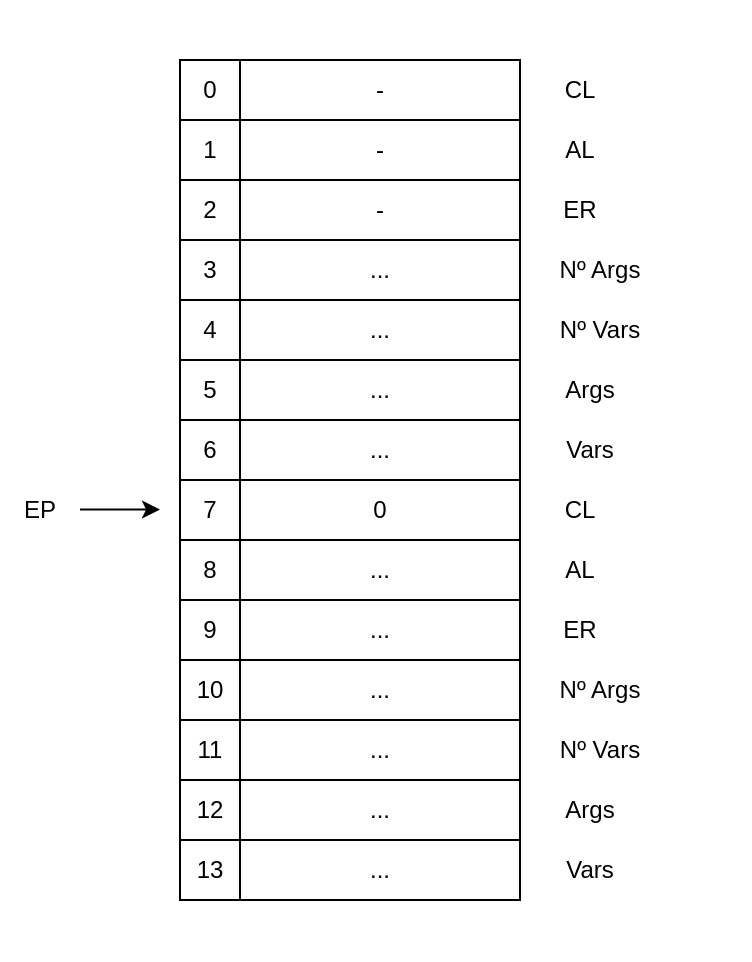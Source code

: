 <mxfile version="13.0.3" type="device" pages="3"><diagram id="bWIbmQKmutYjY63p2TUT" name="Page-1"><mxGraphModel dx="1296" dy="976" grid="1" gridSize="10" guides="1" tooltips="1" connect="1" arrows="1" fold="1" page="1" pageScale="1" pageWidth="850" pageHeight="1100" math="0" shadow="0"><root><mxCell id="0"/><mxCell id="1" parent="0"/><mxCell id="c0j4TuyeCclxcOOBtT6D-16" value="" style="rounded=0;whiteSpace=wrap;html=1;strokeColor=none;" vertex="1" parent="1"><mxGeometry x="85" y="60" width="370" height="480" as="geometry"/></mxCell><mxCell id="3vf0LP9QEMY_0jzSVfLM-2" value="-" style="rounded=0;whiteSpace=wrap;html=1;" parent="1" vertex="1"><mxGeometry x="200" y="90" width="140" height="30" as="geometry"/></mxCell><mxCell id="3vf0LP9QEMY_0jzSVfLM-28" value="0" style="rounded=0;whiteSpace=wrap;html=1;" parent="1" vertex="1"><mxGeometry x="170" y="90" width="30" height="30" as="geometry"/></mxCell><mxCell id="3vf0LP9QEMY_0jzSVfLM-29" value="1" style="rounded=0;whiteSpace=wrap;html=1;" parent="1" vertex="1"><mxGeometry x="170" y="120" width="30" height="30" as="geometry"/></mxCell><mxCell id="3vf0LP9QEMY_0jzSVfLM-30" value="2" style="rounded=0;whiteSpace=wrap;html=1;" parent="1" vertex="1"><mxGeometry x="170" y="150" width="30" height="30" as="geometry"/></mxCell><mxCell id="3vf0LP9QEMY_0jzSVfLM-31" value="3" style="rounded=0;whiteSpace=wrap;html=1;" parent="1" vertex="1"><mxGeometry x="170" y="180" width="30" height="30" as="geometry"/></mxCell><mxCell id="3vf0LP9QEMY_0jzSVfLM-32" value="4" style="rounded=0;whiteSpace=wrap;html=1;" parent="1" vertex="1"><mxGeometry x="170" y="210" width="30" height="30" as="geometry"/></mxCell><mxCell id="3vf0LP9QEMY_0jzSVfLM-33" value="5" style="rounded=0;whiteSpace=wrap;html=1;" parent="1" vertex="1"><mxGeometry x="170" y="240" width="30" height="30" as="geometry"/></mxCell><mxCell id="3vf0LP9QEMY_0jzSVfLM-34" value="6" style="rounded=0;whiteSpace=wrap;html=1;" parent="1" vertex="1"><mxGeometry x="170" y="270" width="30" height="30" as="geometry"/></mxCell><mxCell id="3vf0LP9QEMY_0jzSVfLM-35" value="7" style="rounded=0;whiteSpace=wrap;html=1;" parent="1" vertex="1"><mxGeometry x="170" y="300" width="30" height="30" as="geometry"/></mxCell><mxCell id="3vf0LP9QEMY_0jzSVfLM-36" value="8" style="rounded=0;whiteSpace=wrap;html=1;" parent="1" vertex="1"><mxGeometry x="170" y="330" width="30" height="30" as="geometry"/></mxCell><mxCell id="3vf0LP9QEMY_0jzSVfLM-37" value="9" style="rounded=0;whiteSpace=wrap;html=1;" parent="1" vertex="1"><mxGeometry x="170" y="360" width="30" height="30" as="geometry"/></mxCell><mxCell id="3vf0LP9QEMY_0jzSVfLM-38" value="10" style="rounded=0;whiteSpace=wrap;html=1;" parent="1" vertex="1"><mxGeometry x="170" y="390" width="30" height="30" as="geometry"/></mxCell><mxCell id="3vf0LP9QEMY_0jzSVfLM-39" value="11" style="rounded=0;whiteSpace=wrap;html=1;" parent="1" vertex="1"><mxGeometry x="170" y="420" width="30" height="30" as="geometry"/></mxCell><mxCell id="3vf0LP9QEMY_0jzSVfLM-53" value="-" style="rounded=0;whiteSpace=wrap;html=1;" parent="1" vertex="1"><mxGeometry x="200" y="120" width="140" height="30" as="geometry"/></mxCell><mxCell id="3vf0LP9QEMY_0jzSVfLM-54" value="-" style="rounded=0;whiteSpace=wrap;html=1;" parent="1" vertex="1"><mxGeometry x="200" y="150" width="140" height="30" as="geometry"/></mxCell><mxCell id="3vf0LP9QEMY_0jzSVfLM-55" value="..." style="rounded=0;whiteSpace=wrap;html=1;" parent="1" vertex="1"><mxGeometry x="200" y="180" width="140" height="30" as="geometry"/></mxCell><mxCell id="3vf0LP9QEMY_0jzSVfLM-56" value="..." style="rounded=0;whiteSpace=wrap;html=1;" parent="1" vertex="1"><mxGeometry x="200" y="210" width="140" height="30" as="geometry"/></mxCell><mxCell id="3vf0LP9QEMY_0jzSVfLM-57" value="..." style="rounded=0;whiteSpace=wrap;html=1;" parent="1" vertex="1"><mxGeometry x="200" y="240" width="140" height="30" as="geometry"/></mxCell><mxCell id="3vf0LP9QEMY_0jzSVfLM-58" value="..." style="rounded=0;whiteSpace=wrap;html=1;" parent="1" vertex="1"><mxGeometry x="200" y="270" width="140" height="30" as="geometry"/></mxCell><mxCell id="3vf0LP9QEMY_0jzSVfLM-59" value="&lt;span&gt;0&lt;/span&gt;" style="rounded=0;whiteSpace=wrap;html=1;" parent="1" vertex="1"><mxGeometry x="200" y="300" width="140" height="30" as="geometry"/></mxCell><mxCell id="3vf0LP9QEMY_0jzSVfLM-60" value="..." style="rounded=0;whiteSpace=wrap;html=1;" parent="1" vertex="1"><mxGeometry x="200" y="330" width="140" height="30" as="geometry"/></mxCell><mxCell id="3vf0LP9QEMY_0jzSVfLM-61" value="..." style="rounded=0;whiteSpace=wrap;html=1;" parent="1" vertex="1"><mxGeometry x="200" y="360" width="140" height="30" as="geometry"/></mxCell><mxCell id="3vf0LP9QEMY_0jzSVfLM-62" value="..." style="rounded=0;whiteSpace=wrap;html=1;" parent="1" vertex="1"><mxGeometry x="200" y="390" width="140" height="30" as="geometry"/></mxCell><mxCell id="3vf0LP9QEMY_0jzSVfLM-63" value="..." style="rounded=0;whiteSpace=wrap;html=1;" parent="1" vertex="1"><mxGeometry x="200" y="420" width="140" height="30" as="geometry"/></mxCell><mxCell id="3vf0LP9QEMY_0jzSVfLM-72" value="CL" style="text;html=1;strokeColor=none;fillColor=none;align=center;verticalAlign=middle;whiteSpace=wrap;rounded=0;" parent="1" vertex="1"><mxGeometry x="350" y="95" width="40" height="20" as="geometry"/></mxCell><mxCell id="3vf0LP9QEMY_0jzSVfLM-73" value="AL" style="text;html=1;strokeColor=none;fillColor=none;align=center;verticalAlign=middle;whiteSpace=wrap;rounded=0;" parent="1" vertex="1"><mxGeometry x="350" y="125" width="40" height="20" as="geometry"/></mxCell><mxCell id="3vf0LP9QEMY_0jzSVfLM-74" value="ER" style="text;html=1;strokeColor=none;fillColor=none;align=center;verticalAlign=middle;whiteSpace=wrap;rounded=0;" parent="1" vertex="1"><mxGeometry x="350" y="155" width="40" height="20" as="geometry"/></mxCell><mxCell id="3vf0LP9QEMY_0jzSVfLM-86" value="EP" style="text;html=1;strokeColor=none;fillColor=none;align=center;verticalAlign=middle;whiteSpace=wrap;rounded=0;" parent="1" vertex="1"><mxGeometry x="80" y="305" width="40" height="20" as="geometry"/></mxCell><mxCell id="rPzPwH_F-iFR3nJCpTKE-26" value="12" style="rounded=0;whiteSpace=wrap;html=1;" parent="1" vertex="1"><mxGeometry x="170" y="450" width="30" height="30" as="geometry"/></mxCell><mxCell id="rPzPwH_F-iFR3nJCpTKE-27" value="..." style="rounded=0;whiteSpace=wrap;html=1;" parent="1" vertex="1"><mxGeometry x="200" y="450" width="140" height="30" as="geometry"/></mxCell><mxCell id="c0j4TuyeCclxcOOBtT6D-1" value="Nº Args" style="text;html=1;strokeColor=none;fillColor=none;align=center;verticalAlign=middle;whiteSpace=wrap;rounded=0;" vertex="1" parent="1"><mxGeometry x="350" y="185" width="60" height="20" as="geometry"/></mxCell><mxCell id="c0j4TuyeCclxcOOBtT6D-2" value="Nº Vars" style="text;html=1;strokeColor=none;fillColor=none;align=center;verticalAlign=middle;whiteSpace=wrap;rounded=0;" vertex="1" parent="1"><mxGeometry x="350" y="215" width="60" height="20" as="geometry"/></mxCell><mxCell id="c0j4TuyeCclxcOOBtT6D-3" value="Args" style="text;html=1;strokeColor=none;fillColor=none;align=center;verticalAlign=middle;whiteSpace=wrap;rounded=0;" vertex="1" parent="1"><mxGeometry x="350" y="245" width="50" height="20" as="geometry"/></mxCell><mxCell id="c0j4TuyeCclxcOOBtT6D-4" value="Vars" style="text;html=1;strokeColor=none;fillColor=none;align=center;verticalAlign=middle;whiteSpace=wrap;rounded=0;" vertex="1" parent="1"><mxGeometry x="350" y="275" width="50" height="20" as="geometry"/></mxCell><mxCell id="c0j4TuyeCclxcOOBtT6D-6" value="CL" style="text;html=1;strokeColor=none;fillColor=none;align=center;verticalAlign=middle;whiteSpace=wrap;rounded=0;" vertex="1" parent="1"><mxGeometry x="350" y="305" width="40" height="20" as="geometry"/></mxCell><mxCell id="c0j4TuyeCclxcOOBtT6D-7" value="AL" style="text;html=1;strokeColor=none;fillColor=none;align=center;verticalAlign=middle;whiteSpace=wrap;rounded=0;" vertex="1" parent="1"><mxGeometry x="350" y="335" width="40" height="20" as="geometry"/></mxCell><mxCell id="c0j4TuyeCclxcOOBtT6D-8" value="ER" style="text;html=1;strokeColor=none;fillColor=none;align=center;verticalAlign=middle;whiteSpace=wrap;rounded=0;" vertex="1" parent="1"><mxGeometry x="350" y="365" width="40" height="20" as="geometry"/></mxCell><mxCell id="c0j4TuyeCclxcOOBtT6D-9" value="Nº Args" style="text;html=1;strokeColor=none;fillColor=none;align=center;verticalAlign=middle;whiteSpace=wrap;rounded=0;" vertex="1" parent="1"><mxGeometry x="350" y="395" width="60" height="20" as="geometry"/></mxCell><mxCell id="c0j4TuyeCclxcOOBtT6D-10" value="Nº Vars" style="text;html=1;strokeColor=none;fillColor=none;align=center;verticalAlign=middle;whiteSpace=wrap;rounded=0;" vertex="1" parent="1"><mxGeometry x="350" y="425" width="60" height="20" as="geometry"/></mxCell><mxCell id="c0j4TuyeCclxcOOBtT6D-11" value="Args" style="text;html=1;strokeColor=none;fillColor=none;align=center;verticalAlign=middle;whiteSpace=wrap;rounded=0;" vertex="1" parent="1"><mxGeometry x="350" y="455" width="50" height="20" as="geometry"/></mxCell><mxCell id="c0j4TuyeCclxcOOBtT6D-12" value="Vars" style="text;html=1;strokeColor=none;fillColor=none;align=center;verticalAlign=middle;whiteSpace=wrap;rounded=0;" vertex="1" parent="1"><mxGeometry x="350" y="485" width="50" height="20" as="geometry"/></mxCell><mxCell id="c0j4TuyeCclxcOOBtT6D-13" value="13" style="rounded=0;whiteSpace=wrap;html=1;" vertex="1" parent="1"><mxGeometry x="170" y="480" width="30" height="30" as="geometry"/></mxCell><mxCell id="c0j4TuyeCclxcOOBtT6D-14" value="..." style="rounded=0;whiteSpace=wrap;html=1;" vertex="1" parent="1"><mxGeometry x="200" y="480" width="140" height="30" as="geometry"/></mxCell><mxCell id="c0j4TuyeCclxcOOBtT6D-15" value="" style="endArrow=classic;html=1;" edge="1" parent="1"><mxGeometry width="50" height="50" relative="1" as="geometry"><mxPoint x="120" y="314.8" as="sourcePoint"/><mxPoint x="160" y="314.8" as="targetPoint"/></mxGeometry></mxCell></root></mxGraphModel></diagram><diagram id="WdYudhhHzIaqCz_0Nquq" name="Page-2"><mxGraphModel dx="3054" dy="1660" grid="1" gridSize="10" guides="1" tooltips="1" connect="1" arrows="1" fold="1" page="1" pageScale="1" pageWidth="850" pageHeight="1100" math="0" shadow="0"><root><mxCell id="Pc0mgpyowYj7SjKnbzdj-0"/><mxCell id="Pc0mgpyowYj7SjKnbzdj-1" parent="Pc0mgpyowYj7SjKnbzdj-0"/><mxCell id="Pc0mgpyowYj7SjKnbzdj-29" style="rounded=0;orthogonalLoop=1;jettySize=auto;html=1;exitX=0.5;exitY=1;exitDx=0;exitDy=0;entryX=0.5;entryY=0;entryDx=0;entryDy=0;" parent="Pc0mgpyowYj7SjKnbzdj-1" source="Pc0mgpyowYj7SjKnbzdj-26" target="Pc0mgpyowYj7SjKnbzdj-27" edge="1"><mxGeometry relative="1" as="geometry"/></mxCell><mxCell id="Pc0mgpyowYj7SjKnbzdj-137" style="edgeStyle=none;rounded=0;orthogonalLoop=1;jettySize=auto;html=1;exitX=0.5;exitY=1;exitDx=0;exitDy=0;entryX=0.5;entryY=0;entryDx=0;entryDy=0;" parent="Pc0mgpyowYj7SjKnbzdj-1" source="Pc0mgpyowYj7SjKnbzdj-26" target="Pc0mgpyowYj7SjKnbzdj-109" edge="1"><mxGeometry relative="1" as="geometry"/></mxCell><mxCell id="Pc0mgpyowYj7SjKnbzdj-26" value="0&lt;br&gt;&lt;br&gt;int[1, 17]" style="rounded=0;whiteSpace=wrap;html=1;" parent="Pc0mgpyowYj7SjKnbzdj-1" vertex="1"><mxGeometry x="255" y="90" width="280" height="70" as="geometry"/></mxCell><mxCell id="Pc0mgpyowYj7SjKnbzdj-48" style="edgeStyle=none;rounded=0;orthogonalLoop=1;jettySize=auto;html=1;exitX=0.5;exitY=1;exitDx=0;exitDy=0;entryX=0.5;entryY=0;entryDx=0;entryDy=0;" parent="Pc0mgpyowYj7SjKnbzdj-1" source="Pc0mgpyowYj7SjKnbzdj-27" target="Pc0mgpyowYj7SjKnbzdj-47" edge="1"><mxGeometry relative="1" as="geometry"/></mxCell><mxCell id="Pc0mgpyowYj7SjKnbzdj-51" style="edgeStyle=none;rounded=0;orthogonalLoop=1;jettySize=auto;html=1;exitX=0.5;exitY=1;exitDx=0;exitDy=0;entryX=0.5;entryY=0;entryDx=0;entryDy=0;" parent="Pc0mgpyowYj7SjKnbzdj-1" source="Pc0mgpyowYj7SjKnbzdj-27" target="Pc0mgpyowYj7SjKnbzdj-100" edge="1"><mxGeometry relative="1" as="geometry"><mxPoint x="212.5" y="380" as="targetPoint"/></mxGeometry></mxCell><mxCell id="Pc0mgpyowYj7SjKnbzdj-79" style="edgeStyle=none;rounded=0;orthogonalLoop=1;jettySize=auto;html=1;exitX=0.5;exitY=1;exitDx=0;exitDy=0;entryX=0.5;entryY=0;entryDx=0;entryDy=0;" parent="Pc0mgpyowYj7SjKnbzdj-1" source="Pc0mgpyowYj7SjKnbzdj-27" target="Pc0mgpyowYj7SjKnbzdj-67" edge="1"><mxGeometry relative="1" as="geometry"/></mxCell><mxCell id="Pc0mgpyowYj7SjKnbzdj-27" value="1&lt;br&gt;&lt;br&gt;int[2, 7, 12]" style="rounded=0;whiteSpace=wrap;html=1;" parent="Pc0mgpyowYj7SjKnbzdj-1" vertex="1"><mxGeometry x="-100" y="240" width="125" height="70" as="geometry"/></mxCell><mxCell id="Pc0mgpyowYj7SjKnbzdj-43" value="H = 1" style="text;html=1;strokeColor=none;fillColor=none;align=center;verticalAlign=middle;whiteSpace=wrap;rounded=0;" parent="Pc0mgpyowYj7SjKnbzdj-1" vertex="1"><mxGeometry x="1330" y="265" width="40" height="20" as="geometry"/></mxCell><mxCell id="Pc0mgpyowYj7SjKnbzdj-44" value="H = 2" style="text;html=1;strokeColor=none;fillColor=none;align=center;verticalAlign=middle;whiteSpace=wrap;rounded=0;" parent="Pc0mgpyowYj7SjKnbzdj-1" vertex="1"><mxGeometry x="1330" y="410" width="40" height="20" as="geometry"/></mxCell><mxCell id="Pc0mgpyowYj7SjKnbzdj-45" value="H = 3" style="text;html=1;strokeColor=none;fillColor=none;align=center;verticalAlign=middle;whiteSpace=wrap;rounded=0;" parent="Pc0mgpyowYj7SjKnbzdj-1" vertex="1"><mxGeometry x="1330" y="520" width="40" height="20" as="geometry"/></mxCell><mxCell id="Pc0mgpyowYj7SjKnbzdj-84" style="edgeStyle=none;rounded=0;orthogonalLoop=1;jettySize=auto;html=1;exitX=0.5;exitY=1;exitDx=0;exitDy=0;entryX=0.5;entryY=0;entryDx=0;entryDy=0;" parent="Pc0mgpyowYj7SjKnbzdj-1" source="Pc0mgpyowYj7SjKnbzdj-47" target="Pc0mgpyowYj7SjKnbzdj-80" edge="1"><mxGeometry relative="1" as="geometry"/></mxCell><mxCell id="Pc0mgpyowYj7SjKnbzdj-85" style="edgeStyle=none;rounded=0;orthogonalLoop=1;jettySize=auto;html=1;exitX=0.5;exitY=1;exitDx=0;exitDy=0;entryX=0.5;entryY=0;entryDx=0;entryDy=0;" parent="Pc0mgpyowYj7SjKnbzdj-1" source="Pc0mgpyowYj7SjKnbzdj-47" target="Pc0mgpyowYj7SjKnbzdj-81" edge="1"><mxGeometry relative="1" as="geometry"/></mxCell><mxCell id="Pc0mgpyowYj7SjKnbzdj-86" style="edgeStyle=none;rounded=0;orthogonalLoop=1;jettySize=auto;html=1;exitX=0.5;exitY=1;exitDx=0;exitDy=0;entryX=0.5;entryY=0;entryDx=0;entryDy=0;" parent="Pc0mgpyowYj7SjKnbzdj-1" source="Pc0mgpyowYj7SjKnbzdj-47" target="Pc0mgpyowYj7SjKnbzdj-82" edge="1"><mxGeometry relative="1" as="geometry"/></mxCell><mxCell id="Pc0mgpyowYj7SjKnbzdj-87" style="edgeStyle=none;rounded=0;orthogonalLoop=1;jettySize=auto;html=1;exitX=0.5;exitY=1;exitDx=0;exitDy=0;entryX=0.5;entryY=0;entryDx=0;entryDy=0;" parent="Pc0mgpyowYj7SjKnbzdj-1" source="Pc0mgpyowYj7SjKnbzdj-47" target="Pc0mgpyowYj7SjKnbzdj-83" edge="1"><mxGeometry relative="1" as="geometry"/></mxCell><mxCell id="Pc0mgpyowYj7SjKnbzdj-47" value="2&lt;br&gt;&lt;br&gt;int[3, 4, 5, 6]" style="rounded=0;whiteSpace=wrap;html=1;" parent="Pc0mgpyowYj7SjKnbzdj-1" vertex="1"><mxGeometry x="-380" y="380" width="120" height="70" as="geometry"/></mxCell><mxCell id="Pc0mgpyowYj7SjKnbzdj-66" value="nós que existem até à raiz a partir desta altura * pos do nó + 1&lt;br&gt;&lt;br&gt;neste caso vai dar a posição 17" style="text;html=1;strokeColor=none;fillColor=none;align=center;verticalAlign=middle;whiteSpace=wrap;rounded=0;" parent="Pc0mgpyowYj7SjKnbzdj-1" vertex="1"><mxGeometry x="-326" y="247.5" width="216" height="55" as="geometry"/></mxCell><mxCell id="Pc0mgpyowYj7SjKnbzdj-92" style="edgeStyle=none;rounded=0;orthogonalLoop=1;jettySize=auto;html=1;exitX=0.5;exitY=1;exitDx=0;exitDy=0;entryX=0.5;entryY=0;entryDx=0;entryDy=0;" parent="Pc0mgpyowYj7SjKnbzdj-1" source="Pc0mgpyowYj7SjKnbzdj-67" target="Pc0mgpyowYj7SjKnbzdj-88" edge="1"><mxGeometry relative="1" as="geometry"/></mxCell><mxCell id="Pc0mgpyowYj7SjKnbzdj-93" style="edgeStyle=none;rounded=0;orthogonalLoop=1;jettySize=auto;html=1;exitX=0.5;exitY=1;exitDx=0;exitDy=0;entryX=0.5;entryY=0;entryDx=0;entryDy=0;" parent="Pc0mgpyowYj7SjKnbzdj-1" source="Pc0mgpyowYj7SjKnbzdj-67" target="Pc0mgpyowYj7SjKnbzdj-89" edge="1"><mxGeometry relative="1" as="geometry"/></mxCell><mxCell id="Pc0mgpyowYj7SjKnbzdj-94" style="edgeStyle=none;rounded=0;orthogonalLoop=1;jettySize=auto;html=1;exitX=0.5;exitY=1;exitDx=0;exitDy=0;entryX=0.5;entryY=0;entryDx=0;entryDy=0;" parent="Pc0mgpyowYj7SjKnbzdj-1" source="Pc0mgpyowYj7SjKnbzdj-67" target="Pc0mgpyowYj7SjKnbzdj-90" edge="1"><mxGeometry relative="1" as="geometry"/></mxCell><mxCell id="Pc0mgpyowYj7SjKnbzdj-95" style="edgeStyle=none;rounded=0;orthogonalLoop=1;jettySize=auto;html=1;exitX=0.5;exitY=1;exitDx=0;exitDy=0;entryX=0.5;entryY=0;entryDx=0;entryDy=0;" parent="Pc0mgpyowYj7SjKnbzdj-1" source="Pc0mgpyowYj7SjKnbzdj-67" target="Pc0mgpyowYj7SjKnbzdj-91" edge="1"><mxGeometry relative="1" as="geometry"/></mxCell><mxCell id="Pc0mgpyowYj7SjKnbzdj-67" value="7" style="rounded=0;whiteSpace=wrap;html=1;" parent="Pc0mgpyowYj7SjKnbzdj-1" vertex="1"><mxGeometry x="-100" y="385" width="125" height="70" as="geometry"/></mxCell><mxCell id="Pc0mgpyowYj7SjKnbzdj-80" value="3" style="rounded=0;whiteSpace=wrap;html=1;" parent="Pc0mgpyowYj7SjKnbzdj-1" vertex="1"><mxGeometry x="-450" y="500" width="60" height="60" as="geometry"/></mxCell><mxCell id="Pc0mgpyowYj7SjKnbzdj-81" value="4" style="rounded=0;whiteSpace=wrap;html=1;" parent="Pc0mgpyowYj7SjKnbzdj-1" vertex="1"><mxGeometry x="-380" y="500" width="60" height="60" as="geometry"/></mxCell><mxCell id="Pc0mgpyowYj7SjKnbzdj-82" value="5" style="rounded=0;whiteSpace=wrap;html=1;" parent="Pc0mgpyowYj7SjKnbzdj-1" vertex="1"><mxGeometry x="-310" y="500" width="60" height="60" as="geometry"/></mxCell><mxCell id="Pc0mgpyowYj7SjKnbzdj-83" value="6" style="rounded=0;whiteSpace=wrap;html=1;" parent="Pc0mgpyowYj7SjKnbzdj-1" vertex="1"><mxGeometry x="-240" y="500" width="60" height="60" as="geometry"/></mxCell><mxCell id="Pc0mgpyowYj7SjKnbzdj-88" value="8" style="rounded=0;whiteSpace=wrap;html=1;" parent="Pc0mgpyowYj7SjKnbzdj-1" vertex="1"><mxGeometry x="-170" y="500" width="60" height="60" as="geometry"/></mxCell><mxCell id="Pc0mgpyowYj7SjKnbzdj-89" value="9" style="rounded=0;whiteSpace=wrap;html=1;" parent="Pc0mgpyowYj7SjKnbzdj-1" vertex="1"><mxGeometry x="-100" y="500" width="60" height="60" as="geometry"/></mxCell><mxCell id="Pc0mgpyowYj7SjKnbzdj-90" value="10" style="rounded=0;whiteSpace=wrap;html=1;" parent="Pc0mgpyowYj7SjKnbzdj-1" vertex="1"><mxGeometry x="-30" y="500" width="60" height="60" as="geometry"/></mxCell><mxCell id="Pc0mgpyowYj7SjKnbzdj-91" value="11" style="rounded=0;whiteSpace=wrap;html=1;" parent="Pc0mgpyowYj7SjKnbzdj-1" vertex="1"><mxGeometry x="40" y="500" width="60" height="60" as="geometry"/></mxCell><mxCell id="Pc0mgpyowYj7SjKnbzdj-96" style="edgeStyle=none;rounded=0;orthogonalLoop=1;jettySize=auto;html=1;exitX=0.5;exitY=1;exitDx=0;exitDy=0;entryX=0.5;entryY=0;entryDx=0;entryDy=0;" parent="Pc0mgpyowYj7SjKnbzdj-1" source="Pc0mgpyowYj7SjKnbzdj-100" target="Pc0mgpyowYj7SjKnbzdj-101" edge="1"><mxGeometry relative="1" as="geometry"/></mxCell><mxCell id="Pc0mgpyowYj7SjKnbzdj-97" style="edgeStyle=none;rounded=0;orthogonalLoop=1;jettySize=auto;html=1;exitX=0.5;exitY=1;exitDx=0;exitDy=0;entryX=0.5;entryY=0;entryDx=0;entryDy=0;" parent="Pc0mgpyowYj7SjKnbzdj-1" source="Pc0mgpyowYj7SjKnbzdj-100" target="Pc0mgpyowYj7SjKnbzdj-102" edge="1"><mxGeometry relative="1" as="geometry"/></mxCell><mxCell id="Pc0mgpyowYj7SjKnbzdj-98" style="edgeStyle=none;rounded=0;orthogonalLoop=1;jettySize=auto;html=1;exitX=0.5;exitY=1;exitDx=0;exitDy=0;entryX=0.5;entryY=0;entryDx=0;entryDy=0;" parent="Pc0mgpyowYj7SjKnbzdj-1" source="Pc0mgpyowYj7SjKnbzdj-100" target="Pc0mgpyowYj7SjKnbzdj-103" edge="1"><mxGeometry relative="1" as="geometry"/></mxCell><mxCell id="Pc0mgpyowYj7SjKnbzdj-99" style="edgeStyle=none;rounded=0;orthogonalLoop=1;jettySize=auto;html=1;exitX=0.5;exitY=1;exitDx=0;exitDy=0;entryX=0.5;entryY=0;entryDx=0;entryDy=0;" parent="Pc0mgpyowYj7SjKnbzdj-1" source="Pc0mgpyowYj7SjKnbzdj-100" target="Pc0mgpyowYj7SjKnbzdj-104" edge="1"><mxGeometry relative="1" as="geometry"/></mxCell><mxCell id="Pc0mgpyowYj7SjKnbzdj-100" value="12" style="rounded=0;whiteSpace=wrap;html=1;" parent="Pc0mgpyowYj7SjKnbzdj-1" vertex="1"><mxGeometry x="180" y="385" width="125" height="70" as="geometry"/></mxCell><mxCell id="Pc0mgpyowYj7SjKnbzdj-101" value="13" style="rounded=0;whiteSpace=wrap;html=1;" parent="Pc0mgpyowYj7SjKnbzdj-1" vertex="1"><mxGeometry x="110" y="500" width="60" height="60" as="geometry"/></mxCell><mxCell id="Pc0mgpyowYj7SjKnbzdj-102" value="14" style="rounded=0;whiteSpace=wrap;html=1;" parent="Pc0mgpyowYj7SjKnbzdj-1" vertex="1"><mxGeometry x="180" y="500" width="60" height="60" as="geometry"/></mxCell><mxCell id="Pc0mgpyowYj7SjKnbzdj-103" value="15" style="rounded=0;whiteSpace=wrap;html=1;" parent="Pc0mgpyowYj7SjKnbzdj-1" vertex="1"><mxGeometry x="250" y="500" width="60" height="60" as="geometry"/></mxCell><mxCell id="Pc0mgpyowYj7SjKnbzdj-104" value="16" style="rounded=0;whiteSpace=wrap;html=1;" parent="Pc0mgpyowYj7SjKnbzdj-1" vertex="1"><mxGeometry x="320" y="500" width="60" height="60" as="geometry"/></mxCell><mxCell id="Pc0mgpyowYj7SjKnbzdj-106" style="edgeStyle=none;rounded=0;orthogonalLoop=1;jettySize=auto;html=1;exitX=0.5;exitY=1;exitDx=0;exitDy=0;entryX=0.5;entryY=0;entryDx=0;entryDy=0;" parent="Pc0mgpyowYj7SjKnbzdj-1" source="Pc0mgpyowYj7SjKnbzdj-109" target="Pc0mgpyowYj7SjKnbzdj-114" edge="1"><mxGeometry relative="1" as="geometry"/></mxCell><mxCell id="Pc0mgpyowYj7SjKnbzdj-107" style="edgeStyle=none;rounded=0;orthogonalLoop=1;jettySize=auto;html=1;exitX=0.5;exitY=1;exitDx=0;exitDy=0;entryX=0.5;entryY=0;entryDx=0;entryDy=0;" parent="Pc0mgpyowYj7SjKnbzdj-1" source="Pc0mgpyowYj7SjKnbzdj-109" target="Pc0mgpyowYj7SjKnbzdj-132" edge="1"><mxGeometry relative="1" as="geometry"><mxPoint x="1062.5" y="380" as="targetPoint"/></mxGeometry></mxCell><mxCell id="Pc0mgpyowYj7SjKnbzdj-108" style="edgeStyle=none;rounded=0;orthogonalLoop=1;jettySize=auto;html=1;exitX=0.5;exitY=1;exitDx=0;exitDy=0;entryX=0.5;entryY=0;entryDx=0;entryDy=0;" parent="Pc0mgpyowYj7SjKnbzdj-1" source="Pc0mgpyowYj7SjKnbzdj-109" target="Pc0mgpyowYj7SjKnbzdj-119" edge="1"><mxGeometry relative="1" as="geometry"/></mxCell><mxCell id="Pc0mgpyowYj7SjKnbzdj-109" value="17" style="rounded=0;whiteSpace=wrap;html=1;" parent="Pc0mgpyowYj7SjKnbzdj-1" vertex="1"><mxGeometry x="750" y="240" width="125" height="70" as="geometry"/></mxCell><mxCell id="Pc0mgpyowYj7SjKnbzdj-110" style="edgeStyle=none;rounded=0;orthogonalLoop=1;jettySize=auto;html=1;exitX=0.5;exitY=1;exitDx=0;exitDy=0;entryX=0.5;entryY=0;entryDx=0;entryDy=0;" parent="Pc0mgpyowYj7SjKnbzdj-1" source="Pc0mgpyowYj7SjKnbzdj-114" target="Pc0mgpyowYj7SjKnbzdj-120" edge="1"><mxGeometry relative="1" as="geometry"/></mxCell><mxCell id="Pc0mgpyowYj7SjKnbzdj-111" style="edgeStyle=none;rounded=0;orthogonalLoop=1;jettySize=auto;html=1;exitX=0.5;exitY=1;exitDx=0;exitDy=0;entryX=0.5;entryY=0;entryDx=0;entryDy=0;" parent="Pc0mgpyowYj7SjKnbzdj-1" source="Pc0mgpyowYj7SjKnbzdj-114" target="Pc0mgpyowYj7SjKnbzdj-121" edge="1"><mxGeometry relative="1" as="geometry"/></mxCell><mxCell id="Pc0mgpyowYj7SjKnbzdj-112" style="edgeStyle=none;rounded=0;orthogonalLoop=1;jettySize=auto;html=1;exitX=0.5;exitY=1;exitDx=0;exitDy=0;entryX=0.5;entryY=0;entryDx=0;entryDy=0;" parent="Pc0mgpyowYj7SjKnbzdj-1" source="Pc0mgpyowYj7SjKnbzdj-114" target="Pc0mgpyowYj7SjKnbzdj-122" edge="1"><mxGeometry relative="1" as="geometry"/></mxCell><mxCell id="Pc0mgpyowYj7SjKnbzdj-113" style="edgeStyle=none;rounded=0;orthogonalLoop=1;jettySize=auto;html=1;exitX=0.5;exitY=1;exitDx=0;exitDy=0;entryX=0.5;entryY=0;entryDx=0;entryDy=0;" parent="Pc0mgpyowYj7SjKnbzdj-1" source="Pc0mgpyowYj7SjKnbzdj-114" target="Pc0mgpyowYj7SjKnbzdj-123" edge="1"><mxGeometry relative="1" as="geometry"/></mxCell><mxCell id="Pc0mgpyowYj7SjKnbzdj-114" value="18" style="rounded=0;whiteSpace=wrap;html=1;" parent="Pc0mgpyowYj7SjKnbzdj-1" vertex="1"><mxGeometry x="470" y="380" width="120" height="70" as="geometry"/></mxCell><mxCell id="Pc0mgpyowYj7SjKnbzdj-115" style="edgeStyle=none;rounded=0;orthogonalLoop=1;jettySize=auto;html=1;exitX=0.5;exitY=1;exitDx=0;exitDy=0;entryX=0.5;entryY=0;entryDx=0;entryDy=0;" parent="Pc0mgpyowYj7SjKnbzdj-1" source="Pc0mgpyowYj7SjKnbzdj-119" target="Pc0mgpyowYj7SjKnbzdj-124" edge="1"><mxGeometry relative="1" as="geometry"/></mxCell><mxCell id="Pc0mgpyowYj7SjKnbzdj-116" style="edgeStyle=none;rounded=0;orthogonalLoop=1;jettySize=auto;html=1;exitX=0.5;exitY=1;exitDx=0;exitDy=0;entryX=0.5;entryY=0;entryDx=0;entryDy=0;" parent="Pc0mgpyowYj7SjKnbzdj-1" source="Pc0mgpyowYj7SjKnbzdj-119" target="Pc0mgpyowYj7SjKnbzdj-125" edge="1"><mxGeometry relative="1" as="geometry"/></mxCell><mxCell id="Pc0mgpyowYj7SjKnbzdj-117" style="edgeStyle=none;rounded=0;orthogonalLoop=1;jettySize=auto;html=1;exitX=0.5;exitY=1;exitDx=0;exitDy=0;entryX=0.5;entryY=0;entryDx=0;entryDy=0;" parent="Pc0mgpyowYj7SjKnbzdj-1" source="Pc0mgpyowYj7SjKnbzdj-119" target="Pc0mgpyowYj7SjKnbzdj-126" edge="1"><mxGeometry relative="1" as="geometry"/></mxCell><mxCell id="Pc0mgpyowYj7SjKnbzdj-118" style="edgeStyle=none;rounded=0;orthogonalLoop=1;jettySize=auto;html=1;exitX=0.5;exitY=1;exitDx=0;exitDy=0;entryX=0.5;entryY=0;entryDx=0;entryDy=0;" parent="Pc0mgpyowYj7SjKnbzdj-1" source="Pc0mgpyowYj7SjKnbzdj-119" target="Pc0mgpyowYj7SjKnbzdj-127" edge="1"><mxGeometry relative="1" as="geometry"/></mxCell><mxCell id="Pc0mgpyowYj7SjKnbzdj-119" value="23" style="rounded=0;whiteSpace=wrap;html=1;" parent="Pc0mgpyowYj7SjKnbzdj-1" vertex="1"><mxGeometry x="750" y="385" width="125" height="70" as="geometry"/></mxCell><mxCell id="Pc0mgpyowYj7SjKnbzdj-120" value="19" style="rounded=0;whiteSpace=wrap;html=1;" parent="Pc0mgpyowYj7SjKnbzdj-1" vertex="1"><mxGeometry x="400" y="500" width="60" height="60" as="geometry"/></mxCell><mxCell id="Pc0mgpyowYj7SjKnbzdj-121" value="20" style="rounded=0;whiteSpace=wrap;html=1;" parent="Pc0mgpyowYj7SjKnbzdj-1" vertex="1"><mxGeometry x="470" y="500" width="60" height="60" as="geometry"/></mxCell><mxCell id="Pc0mgpyowYj7SjKnbzdj-122" value="21" style="rounded=0;whiteSpace=wrap;html=1;" parent="Pc0mgpyowYj7SjKnbzdj-1" vertex="1"><mxGeometry x="540" y="500" width="60" height="60" as="geometry"/></mxCell><mxCell id="Pc0mgpyowYj7SjKnbzdj-123" value="22" style="rounded=0;whiteSpace=wrap;html=1;" parent="Pc0mgpyowYj7SjKnbzdj-1" vertex="1"><mxGeometry x="610" y="500" width="60" height="60" as="geometry"/></mxCell><mxCell id="Pc0mgpyowYj7SjKnbzdj-124" value="24" style="rounded=0;whiteSpace=wrap;html=1;" parent="Pc0mgpyowYj7SjKnbzdj-1" vertex="1"><mxGeometry x="680" y="500" width="60" height="60" as="geometry"/></mxCell><mxCell id="Pc0mgpyowYj7SjKnbzdj-125" value="25" style="rounded=0;whiteSpace=wrap;html=1;" parent="Pc0mgpyowYj7SjKnbzdj-1" vertex="1"><mxGeometry x="750" y="500" width="60" height="60" as="geometry"/></mxCell><mxCell id="Pc0mgpyowYj7SjKnbzdj-126" value="26" style="rounded=0;whiteSpace=wrap;html=1;" parent="Pc0mgpyowYj7SjKnbzdj-1" vertex="1"><mxGeometry x="820" y="500" width="60" height="60" as="geometry"/></mxCell><mxCell id="Pc0mgpyowYj7SjKnbzdj-127" value="27" style="rounded=0;whiteSpace=wrap;html=1;" parent="Pc0mgpyowYj7SjKnbzdj-1" vertex="1"><mxGeometry x="890" y="500" width="60" height="60" as="geometry"/></mxCell><mxCell id="Pc0mgpyowYj7SjKnbzdj-128" style="edgeStyle=none;rounded=0;orthogonalLoop=1;jettySize=auto;html=1;exitX=0.5;exitY=1;exitDx=0;exitDy=0;entryX=0.5;entryY=0;entryDx=0;entryDy=0;" parent="Pc0mgpyowYj7SjKnbzdj-1" source="Pc0mgpyowYj7SjKnbzdj-132" target="Pc0mgpyowYj7SjKnbzdj-133" edge="1"><mxGeometry relative="1" as="geometry"/></mxCell><mxCell id="Pc0mgpyowYj7SjKnbzdj-129" style="edgeStyle=none;rounded=0;orthogonalLoop=1;jettySize=auto;html=1;exitX=0.5;exitY=1;exitDx=0;exitDy=0;entryX=0.5;entryY=0;entryDx=0;entryDy=0;" parent="Pc0mgpyowYj7SjKnbzdj-1" source="Pc0mgpyowYj7SjKnbzdj-132" target="Pc0mgpyowYj7SjKnbzdj-134" edge="1"><mxGeometry relative="1" as="geometry"/></mxCell><mxCell id="Pc0mgpyowYj7SjKnbzdj-130" style="edgeStyle=none;rounded=0;orthogonalLoop=1;jettySize=auto;html=1;exitX=0.5;exitY=1;exitDx=0;exitDy=0;entryX=0.5;entryY=0;entryDx=0;entryDy=0;" parent="Pc0mgpyowYj7SjKnbzdj-1" source="Pc0mgpyowYj7SjKnbzdj-132" target="Pc0mgpyowYj7SjKnbzdj-135" edge="1"><mxGeometry relative="1" as="geometry"/></mxCell><mxCell id="Pc0mgpyowYj7SjKnbzdj-131" style="edgeStyle=none;rounded=0;orthogonalLoop=1;jettySize=auto;html=1;exitX=0.5;exitY=1;exitDx=0;exitDy=0;entryX=0.5;entryY=0;entryDx=0;entryDy=0;" parent="Pc0mgpyowYj7SjKnbzdj-1" source="Pc0mgpyowYj7SjKnbzdj-132" target="Pc0mgpyowYj7SjKnbzdj-136" edge="1"><mxGeometry relative="1" as="geometry"/></mxCell><mxCell id="Pc0mgpyowYj7SjKnbzdj-132" value="28" style="rounded=0;whiteSpace=wrap;html=1;" parent="Pc0mgpyowYj7SjKnbzdj-1" vertex="1"><mxGeometry x="1030" y="385" width="125" height="70" as="geometry"/></mxCell><mxCell id="Pc0mgpyowYj7SjKnbzdj-133" value="29" style="rounded=0;whiteSpace=wrap;html=1;" parent="Pc0mgpyowYj7SjKnbzdj-1" vertex="1"><mxGeometry x="960" y="500" width="60" height="60" as="geometry"/></mxCell><mxCell id="Pc0mgpyowYj7SjKnbzdj-134" value="30" style="rounded=0;whiteSpace=wrap;html=1;" parent="Pc0mgpyowYj7SjKnbzdj-1" vertex="1"><mxGeometry x="1030" y="500" width="60" height="60" as="geometry"/></mxCell><mxCell id="Pc0mgpyowYj7SjKnbzdj-135" value="31" style="rounded=0;whiteSpace=wrap;html=1;" parent="Pc0mgpyowYj7SjKnbzdj-1" vertex="1"><mxGeometry x="1100" y="500" width="60" height="60" as="geometry"/></mxCell><mxCell id="Pc0mgpyowYj7SjKnbzdj-136" value="32" style="rounded=0;whiteSpace=wrap;html=1;" parent="Pc0mgpyowYj7SjKnbzdj-1" vertex="1"><mxGeometry x="1170" y="500" width="60" height="60" as="geometry"/></mxCell><mxCell id="A1W6BIiXsPoPjLolgV_u-0" style="edgeStyle=orthogonalEdgeStyle;rounded=0;orthogonalLoop=1;jettySize=auto;html=1;exitX=0.5;exitY=1;exitDx=0;exitDy=0;entryX=0.5;entryY=1;entryDx=0;entryDy=0;" edge="1" parent="Pc0mgpyowYj7SjKnbzdj-1" source="Pc0mgpyowYj7SjKnbzdj-141" target="Pc0mgpyowYj7SjKnbzdj-142"><mxGeometry relative="1" as="geometry"/></mxCell><mxCell id="A1W6BIiXsPoPjLolgV_u-1" style="edgeStyle=orthogonalEdgeStyle;rounded=0;orthogonalLoop=1;jettySize=auto;html=1;exitX=0.5;exitY=1;exitDx=0;exitDy=0;entryX=0.5;entryY=1;entryDx=0;entryDy=0;" edge="1" parent="Pc0mgpyowYj7SjKnbzdj-1" source="Pc0mgpyowYj7SjKnbzdj-141" target="Pc0mgpyowYj7SjKnbzdj-167"><mxGeometry relative="1" as="geometry"/></mxCell><mxCell id="A1W6BIiXsPoPjLolgV_u-2" style="edgeStyle=orthogonalEdgeStyle;rounded=0;orthogonalLoop=1;jettySize=auto;html=1;exitX=0.5;exitY=1;exitDx=0;exitDy=0;entryX=0.5;entryY=1;entryDx=0;entryDy=0;" edge="1" parent="Pc0mgpyowYj7SjKnbzdj-1" source="Pc0mgpyowYj7SjKnbzdj-141" target="Pc0mgpyowYj7SjKnbzdj-168"><mxGeometry relative="1" as="geometry"/></mxCell><mxCell id="Pc0mgpyowYj7SjKnbzdj-141" value="1" style="rounded=0;whiteSpace=wrap;html=1;" parent="Pc0mgpyowYj7SjKnbzdj-1" vertex="1"><mxGeometry x="-565" y="620" width="60" height="60" as="geometry"/></mxCell><mxCell id="A1W6BIiXsPoPjLolgV_u-3" style="edgeStyle=orthogonalEdgeStyle;rounded=0;orthogonalLoop=1;jettySize=auto;html=1;exitX=0.5;exitY=0;exitDx=0;exitDy=0;entryX=0.5;entryY=0;entryDx=0;entryDy=0;" edge="1" parent="Pc0mgpyowYj7SjKnbzdj-1" source="Pc0mgpyowYj7SjKnbzdj-142" target="Pc0mgpyowYj7SjKnbzdj-143"><mxGeometry relative="1" as="geometry"/></mxCell><mxCell id="A1W6BIiXsPoPjLolgV_u-4" style="edgeStyle=orthogonalEdgeStyle;rounded=0;orthogonalLoop=1;jettySize=auto;html=1;exitX=0.5;exitY=0;exitDx=0;exitDy=0;entryX=0.5;entryY=0;entryDx=0;entryDy=0;" edge="1" parent="Pc0mgpyowYj7SjKnbzdj-1" source="Pc0mgpyowYj7SjKnbzdj-142" target="Pc0mgpyowYj7SjKnbzdj-144"><mxGeometry relative="1" as="geometry"/></mxCell><mxCell id="A1W6BIiXsPoPjLolgV_u-5" style="edgeStyle=orthogonalEdgeStyle;rounded=0;orthogonalLoop=1;jettySize=auto;html=1;exitX=0.5;exitY=0;exitDx=0;exitDy=0;entryX=0.5;entryY=0;entryDx=0;entryDy=0;" edge="1" parent="Pc0mgpyowYj7SjKnbzdj-1" source="Pc0mgpyowYj7SjKnbzdj-142" target="Pc0mgpyowYj7SjKnbzdj-145"><mxGeometry relative="1" as="geometry"/></mxCell><mxCell id="A1W6BIiXsPoPjLolgV_u-6" style="edgeStyle=orthogonalEdgeStyle;rounded=0;orthogonalLoop=1;jettySize=auto;html=1;exitX=0.5;exitY=0;exitDx=0;exitDy=0;entryX=0.5;entryY=0;entryDx=0;entryDy=0;" edge="1" parent="Pc0mgpyowYj7SjKnbzdj-1" source="Pc0mgpyowYj7SjKnbzdj-142" target="Pc0mgpyowYj7SjKnbzdj-146"><mxGeometry relative="1" as="geometry"/></mxCell><mxCell id="Pc0mgpyowYj7SjKnbzdj-142" value="2" style="rounded=0;whiteSpace=wrap;html=1;" parent="Pc0mgpyowYj7SjKnbzdj-1" vertex="1"><mxGeometry x="-505" y="620" width="60" height="60" as="geometry"/></mxCell><mxCell id="Pc0mgpyowYj7SjKnbzdj-143" value="3" style="rounded=0;whiteSpace=wrap;html=1;" parent="Pc0mgpyowYj7SjKnbzdj-1" vertex="1"><mxGeometry x="-445" y="620" width="60" height="60" as="geometry"/></mxCell><mxCell id="Pc0mgpyowYj7SjKnbzdj-144" value="4" style="rounded=0;whiteSpace=wrap;html=1;" parent="Pc0mgpyowYj7SjKnbzdj-1" vertex="1"><mxGeometry x="-385" y="620" width="60" height="60" as="geometry"/></mxCell><mxCell id="Pc0mgpyowYj7SjKnbzdj-145" value="5" style="rounded=0;whiteSpace=wrap;html=1;" parent="Pc0mgpyowYj7SjKnbzdj-1" vertex="1"><mxGeometry x="-325" y="620" width="60" height="60" as="geometry"/></mxCell><mxCell id="Pc0mgpyowYj7SjKnbzdj-146" value="6" style="rounded=0;whiteSpace=wrap;html=1;" parent="Pc0mgpyowYj7SjKnbzdj-1" vertex="1"><mxGeometry x="-265" y="620" width="60" height="60" as="geometry"/></mxCell><mxCell id="Pc0mgpyowYj7SjKnbzdj-147" value="8" style="rounded=0;whiteSpace=wrap;html=1;" parent="Pc0mgpyowYj7SjKnbzdj-1" vertex="1"><mxGeometry x="-145" y="620" width="60" height="60" as="geometry"/></mxCell><mxCell id="Pc0mgpyowYj7SjKnbzdj-148" value="9" style="rounded=0;whiteSpace=wrap;html=1;" parent="Pc0mgpyowYj7SjKnbzdj-1" vertex="1"><mxGeometry x="-85" y="620" width="60" height="60" as="geometry"/></mxCell><mxCell id="Pc0mgpyowYj7SjKnbzdj-149" value="10" style="rounded=0;whiteSpace=wrap;html=1;" parent="Pc0mgpyowYj7SjKnbzdj-1" vertex="1"><mxGeometry x="-25" y="620" width="60" height="60" as="geometry"/></mxCell><mxCell id="Pc0mgpyowYj7SjKnbzdj-150" value="11" style="rounded=0;whiteSpace=wrap;html=1;" parent="Pc0mgpyowYj7SjKnbzdj-1" vertex="1"><mxGeometry x="35" y="620" width="60" height="60" as="geometry"/></mxCell><mxCell id="Pc0mgpyowYj7SjKnbzdj-151" value="13" style="rounded=0;whiteSpace=wrap;html=1;" parent="Pc0mgpyowYj7SjKnbzdj-1" vertex="1"><mxGeometry x="155" y="620" width="60" height="60" as="geometry"/></mxCell><mxCell id="Pc0mgpyowYj7SjKnbzdj-152" value="14" style="rounded=0;whiteSpace=wrap;html=1;" parent="Pc0mgpyowYj7SjKnbzdj-1" vertex="1"><mxGeometry x="215" y="620" width="60" height="60" as="geometry"/></mxCell><mxCell id="Pc0mgpyowYj7SjKnbzdj-153" value="15" style="rounded=0;whiteSpace=wrap;html=1;" parent="Pc0mgpyowYj7SjKnbzdj-1" vertex="1"><mxGeometry x="275" y="620" width="60" height="60" as="geometry"/></mxCell><mxCell id="Pc0mgpyowYj7SjKnbzdj-154" value="16" style="rounded=0;whiteSpace=wrap;html=1;" parent="Pc0mgpyowYj7SjKnbzdj-1" vertex="1"><mxGeometry x="335" y="620" width="60" height="60" as="geometry"/></mxCell><mxCell id="Pc0mgpyowYj7SjKnbzdj-155" value="19" style="rounded=0;whiteSpace=wrap;html=1;" parent="Pc0mgpyowYj7SjKnbzdj-1" vertex="1"><mxGeometry x="515" y="620" width="60" height="60" as="geometry"/></mxCell><mxCell id="Pc0mgpyowYj7SjKnbzdj-156" value="20" style="rounded=0;whiteSpace=wrap;html=1;" parent="Pc0mgpyowYj7SjKnbzdj-1" vertex="1"><mxGeometry x="575" y="620" width="60" height="60" as="geometry"/></mxCell><mxCell id="Pc0mgpyowYj7SjKnbzdj-157" value="21" style="rounded=0;whiteSpace=wrap;html=1;" parent="Pc0mgpyowYj7SjKnbzdj-1" vertex="1"><mxGeometry x="635" y="620" width="60" height="60" as="geometry"/></mxCell><mxCell id="Pc0mgpyowYj7SjKnbzdj-158" value="22" style="rounded=0;whiteSpace=wrap;html=1;" parent="Pc0mgpyowYj7SjKnbzdj-1" vertex="1"><mxGeometry x="695" y="620" width="60" height="60" as="geometry"/></mxCell><mxCell id="Pc0mgpyowYj7SjKnbzdj-159" value="24" style="rounded=0;whiteSpace=wrap;html=1;" parent="Pc0mgpyowYj7SjKnbzdj-1" vertex="1"><mxGeometry x="815" y="620" width="60" height="60" as="geometry"/></mxCell><mxCell id="Pc0mgpyowYj7SjKnbzdj-160" value="25" style="rounded=0;whiteSpace=wrap;html=1;" parent="Pc0mgpyowYj7SjKnbzdj-1" vertex="1"><mxGeometry x="875" y="620" width="60" height="60" as="geometry"/></mxCell><mxCell id="Pc0mgpyowYj7SjKnbzdj-161" value="26" style="rounded=0;whiteSpace=wrap;html=1;" parent="Pc0mgpyowYj7SjKnbzdj-1" vertex="1"><mxGeometry x="935" y="620" width="60" height="60" as="geometry"/></mxCell><mxCell id="Pc0mgpyowYj7SjKnbzdj-162" value="27" style="rounded=0;whiteSpace=wrap;html=1;" parent="Pc0mgpyowYj7SjKnbzdj-1" vertex="1"><mxGeometry x="995" y="620" width="60" height="60" as="geometry"/></mxCell><mxCell id="Pc0mgpyowYj7SjKnbzdj-163" value="29" style="rounded=0;whiteSpace=wrap;html=1;" parent="Pc0mgpyowYj7SjKnbzdj-1" vertex="1"><mxGeometry x="1115" y="620" width="60" height="60" as="geometry"/></mxCell><mxCell id="Pc0mgpyowYj7SjKnbzdj-164" value="30" style="rounded=0;whiteSpace=wrap;html=1;" parent="Pc0mgpyowYj7SjKnbzdj-1" vertex="1"><mxGeometry x="1175" y="620" width="60" height="60" as="geometry"/></mxCell><mxCell id="Pc0mgpyowYj7SjKnbzdj-165" value="31" style="rounded=0;whiteSpace=wrap;html=1;" parent="Pc0mgpyowYj7SjKnbzdj-1" vertex="1"><mxGeometry x="1235" y="620" width="60" height="60" as="geometry"/></mxCell><mxCell id="Pc0mgpyowYj7SjKnbzdj-166" value="32" style="rounded=0;whiteSpace=wrap;html=1;" parent="Pc0mgpyowYj7SjKnbzdj-1" vertex="1"><mxGeometry x="1295" y="620" width="60" height="60" as="geometry"/></mxCell><mxCell id="A1W6BIiXsPoPjLolgV_u-7" style="edgeStyle=orthogonalEdgeStyle;rounded=0;orthogonalLoop=1;jettySize=auto;html=1;exitX=0.5;exitY=0;exitDx=0;exitDy=0;entryX=0.5;entryY=0;entryDx=0;entryDy=0;" edge="1" parent="Pc0mgpyowYj7SjKnbzdj-1" source="Pc0mgpyowYj7SjKnbzdj-167" target="Pc0mgpyowYj7SjKnbzdj-147"><mxGeometry relative="1" as="geometry"/></mxCell><mxCell id="A1W6BIiXsPoPjLolgV_u-8" style="edgeStyle=orthogonalEdgeStyle;rounded=0;orthogonalLoop=1;jettySize=auto;html=1;exitX=0.5;exitY=0;exitDx=0;exitDy=0;entryX=0.5;entryY=0;entryDx=0;entryDy=0;" edge="1" parent="Pc0mgpyowYj7SjKnbzdj-1" source="Pc0mgpyowYj7SjKnbzdj-167" target="Pc0mgpyowYj7SjKnbzdj-148"><mxGeometry relative="1" as="geometry"/></mxCell><mxCell id="A1W6BIiXsPoPjLolgV_u-9" style="edgeStyle=orthogonalEdgeStyle;rounded=0;orthogonalLoop=1;jettySize=auto;html=1;exitX=0.5;exitY=0;exitDx=0;exitDy=0;entryX=0.5;entryY=0;entryDx=0;entryDy=0;" edge="1" parent="Pc0mgpyowYj7SjKnbzdj-1" source="Pc0mgpyowYj7SjKnbzdj-167" target="Pc0mgpyowYj7SjKnbzdj-149"><mxGeometry relative="1" as="geometry"/></mxCell><mxCell id="A1W6BIiXsPoPjLolgV_u-10" style="edgeStyle=orthogonalEdgeStyle;rounded=0;orthogonalLoop=1;jettySize=auto;html=1;exitX=0.5;exitY=0;exitDx=0;exitDy=0;entryX=0.5;entryY=0;entryDx=0;entryDy=0;" edge="1" parent="Pc0mgpyowYj7SjKnbzdj-1" source="Pc0mgpyowYj7SjKnbzdj-167" target="Pc0mgpyowYj7SjKnbzdj-150"><mxGeometry relative="1" as="geometry"/></mxCell><mxCell id="Pc0mgpyowYj7SjKnbzdj-167" value="7" style="rounded=0;whiteSpace=wrap;html=1;" parent="Pc0mgpyowYj7SjKnbzdj-1" vertex="1"><mxGeometry x="-205" y="620" width="60" height="60" as="geometry"/></mxCell><mxCell id="A1W6BIiXsPoPjLolgV_u-11" style="edgeStyle=orthogonalEdgeStyle;rounded=0;orthogonalLoop=1;jettySize=auto;html=1;exitX=0.5;exitY=0;exitDx=0;exitDy=0;entryX=0.5;entryY=0;entryDx=0;entryDy=0;" edge="1" parent="Pc0mgpyowYj7SjKnbzdj-1" source="Pc0mgpyowYj7SjKnbzdj-168" target="Pc0mgpyowYj7SjKnbzdj-151"><mxGeometry relative="1" as="geometry"/></mxCell><mxCell id="A1W6BIiXsPoPjLolgV_u-12" style="edgeStyle=orthogonalEdgeStyle;rounded=0;orthogonalLoop=1;jettySize=auto;html=1;exitX=0.5;exitY=0;exitDx=0;exitDy=0;entryX=0.5;entryY=0;entryDx=0;entryDy=0;" edge="1" parent="Pc0mgpyowYj7SjKnbzdj-1" source="Pc0mgpyowYj7SjKnbzdj-168" target="Pc0mgpyowYj7SjKnbzdj-152"><mxGeometry relative="1" as="geometry"/></mxCell><mxCell id="A1W6BIiXsPoPjLolgV_u-13" style="edgeStyle=orthogonalEdgeStyle;rounded=0;orthogonalLoop=1;jettySize=auto;html=1;exitX=0.5;exitY=0;exitDx=0;exitDy=0;entryX=0.5;entryY=0;entryDx=0;entryDy=0;" edge="1" parent="Pc0mgpyowYj7SjKnbzdj-1" source="Pc0mgpyowYj7SjKnbzdj-168" target="Pc0mgpyowYj7SjKnbzdj-153"><mxGeometry relative="1" as="geometry"/></mxCell><mxCell id="A1W6BIiXsPoPjLolgV_u-14" style="edgeStyle=orthogonalEdgeStyle;rounded=0;orthogonalLoop=1;jettySize=auto;html=1;exitX=0.5;exitY=0;exitDx=0;exitDy=0;entryX=0.5;entryY=0;entryDx=0;entryDy=0;" edge="1" parent="Pc0mgpyowYj7SjKnbzdj-1" source="Pc0mgpyowYj7SjKnbzdj-168" target="Pc0mgpyowYj7SjKnbzdj-154"><mxGeometry relative="1" as="geometry"/></mxCell><mxCell id="Pc0mgpyowYj7SjKnbzdj-168" value="12" style="rounded=0;whiteSpace=wrap;html=1;" parent="Pc0mgpyowYj7SjKnbzdj-1" vertex="1"><mxGeometry x="95" y="620" width="60" height="60" as="geometry"/></mxCell><mxCell id="A1W6BIiXsPoPjLolgV_u-15" style="edgeStyle=orthogonalEdgeStyle;rounded=0;orthogonalLoop=1;jettySize=auto;html=1;exitX=0.5;exitY=1;exitDx=0;exitDy=0;" edge="1" parent="Pc0mgpyowYj7SjKnbzdj-1" source="Pc0mgpyowYj7SjKnbzdj-169" target="Pc0mgpyowYj7SjKnbzdj-170"><mxGeometry relative="1" as="geometry"/></mxCell><mxCell id="A1W6BIiXsPoPjLolgV_u-16" style="edgeStyle=orthogonalEdgeStyle;rounded=0;orthogonalLoop=1;jettySize=auto;html=1;exitX=0.5;exitY=1;exitDx=0;exitDy=0;entryX=0.5;entryY=1;entryDx=0;entryDy=0;" edge="1" parent="Pc0mgpyowYj7SjKnbzdj-1" source="Pc0mgpyowYj7SjKnbzdj-169" target="Pc0mgpyowYj7SjKnbzdj-171"><mxGeometry relative="1" as="geometry"/></mxCell><mxCell id="A1W6BIiXsPoPjLolgV_u-17" style="edgeStyle=orthogonalEdgeStyle;rounded=0;orthogonalLoop=1;jettySize=auto;html=1;exitX=0.5;exitY=1;exitDx=0;exitDy=0;entryX=0.5;entryY=1;entryDx=0;entryDy=0;" edge="1" parent="Pc0mgpyowYj7SjKnbzdj-1" source="Pc0mgpyowYj7SjKnbzdj-169" target="Pc0mgpyowYj7SjKnbzdj-172"><mxGeometry relative="1" as="geometry"/></mxCell><mxCell id="Pc0mgpyowYj7SjKnbzdj-169" value="17" style="rounded=0;whiteSpace=wrap;html=1;" parent="Pc0mgpyowYj7SjKnbzdj-1" vertex="1"><mxGeometry x="395" y="620" width="60" height="60" as="geometry"/></mxCell><mxCell id="A1W6BIiXsPoPjLolgV_u-18" style="edgeStyle=orthogonalEdgeStyle;rounded=0;orthogonalLoop=1;jettySize=auto;html=1;exitX=0.5;exitY=0;exitDx=0;exitDy=0;entryX=0.5;entryY=0;entryDx=0;entryDy=0;" edge="1" parent="Pc0mgpyowYj7SjKnbzdj-1" source="Pc0mgpyowYj7SjKnbzdj-170" target="Pc0mgpyowYj7SjKnbzdj-155"><mxGeometry relative="1" as="geometry"/></mxCell><mxCell id="A1W6BIiXsPoPjLolgV_u-19" style="edgeStyle=orthogonalEdgeStyle;rounded=0;orthogonalLoop=1;jettySize=auto;html=1;exitX=0.5;exitY=0;exitDx=0;exitDy=0;entryX=0.5;entryY=0;entryDx=0;entryDy=0;" edge="1" parent="Pc0mgpyowYj7SjKnbzdj-1" source="Pc0mgpyowYj7SjKnbzdj-170" target="Pc0mgpyowYj7SjKnbzdj-156"><mxGeometry relative="1" as="geometry"/></mxCell><mxCell id="A1W6BIiXsPoPjLolgV_u-20" style="edgeStyle=orthogonalEdgeStyle;rounded=0;orthogonalLoop=1;jettySize=auto;html=1;exitX=0.5;exitY=0;exitDx=0;exitDy=0;entryX=0.5;entryY=0;entryDx=0;entryDy=0;" edge="1" parent="Pc0mgpyowYj7SjKnbzdj-1" source="Pc0mgpyowYj7SjKnbzdj-170" target="Pc0mgpyowYj7SjKnbzdj-157"><mxGeometry relative="1" as="geometry"/></mxCell><mxCell id="A1W6BIiXsPoPjLolgV_u-21" style="edgeStyle=orthogonalEdgeStyle;rounded=0;orthogonalLoop=1;jettySize=auto;html=1;exitX=0.5;exitY=0;exitDx=0;exitDy=0;entryX=0.5;entryY=0;entryDx=0;entryDy=0;" edge="1" parent="Pc0mgpyowYj7SjKnbzdj-1" source="Pc0mgpyowYj7SjKnbzdj-170" target="Pc0mgpyowYj7SjKnbzdj-158"><mxGeometry relative="1" as="geometry"/></mxCell><mxCell id="Pc0mgpyowYj7SjKnbzdj-170" value="18" style="rounded=0;whiteSpace=wrap;html=1;" parent="Pc0mgpyowYj7SjKnbzdj-1" vertex="1"><mxGeometry x="455" y="620" width="60" height="60" as="geometry"/></mxCell><mxCell id="A1W6BIiXsPoPjLolgV_u-22" style="edgeStyle=orthogonalEdgeStyle;rounded=0;orthogonalLoop=1;jettySize=auto;html=1;exitX=0.5;exitY=0;exitDx=0;exitDy=0;entryX=0.5;entryY=0;entryDx=0;entryDy=0;" edge="1" parent="Pc0mgpyowYj7SjKnbzdj-1" source="Pc0mgpyowYj7SjKnbzdj-171" target="Pc0mgpyowYj7SjKnbzdj-159"><mxGeometry relative="1" as="geometry"/></mxCell><mxCell id="A1W6BIiXsPoPjLolgV_u-23" style="edgeStyle=orthogonalEdgeStyle;rounded=0;orthogonalLoop=1;jettySize=auto;html=1;exitX=0.5;exitY=0;exitDx=0;exitDy=0;entryX=0.5;entryY=0;entryDx=0;entryDy=0;" edge="1" parent="Pc0mgpyowYj7SjKnbzdj-1" source="Pc0mgpyowYj7SjKnbzdj-171" target="Pc0mgpyowYj7SjKnbzdj-160"><mxGeometry relative="1" as="geometry"/></mxCell><mxCell id="A1W6BIiXsPoPjLolgV_u-24" style="edgeStyle=orthogonalEdgeStyle;rounded=0;orthogonalLoop=1;jettySize=auto;html=1;exitX=0.5;exitY=0;exitDx=0;exitDy=0;entryX=0.5;entryY=0;entryDx=0;entryDy=0;" edge="1" parent="Pc0mgpyowYj7SjKnbzdj-1" source="Pc0mgpyowYj7SjKnbzdj-171" target="Pc0mgpyowYj7SjKnbzdj-161"><mxGeometry relative="1" as="geometry"/></mxCell><mxCell id="A1W6BIiXsPoPjLolgV_u-25" style="edgeStyle=orthogonalEdgeStyle;rounded=0;orthogonalLoop=1;jettySize=auto;html=1;exitX=0.5;exitY=0;exitDx=0;exitDy=0;entryX=0.5;entryY=0;entryDx=0;entryDy=0;" edge="1" parent="Pc0mgpyowYj7SjKnbzdj-1" source="Pc0mgpyowYj7SjKnbzdj-171" target="Pc0mgpyowYj7SjKnbzdj-162"><mxGeometry relative="1" as="geometry"/></mxCell><mxCell id="Pc0mgpyowYj7SjKnbzdj-171" value="23" style="rounded=0;whiteSpace=wrap;html=1;" parent="Pc0mgpyowYj7SjKnbzdj-1" vertex="1"><mxGeometry x="755" y="620" width="60" height="60" as="geometry"/></mxCell><mxCell id="A1W6BIiXsPoPjLolgV_u-26" style="edgeStyle=orthogonalEdgeStyle;rounded=0;orthogonalLoop=1;jettySize=auto;html=1;exitX=0.5;exitY=0;exitDx=0;exitDy=0;entryX=0.5;entryY=0;entryDx=0;entryDy=0;" edge="1" parent="Pc0mgpyowYj7SjKnbzdj-1" source="Pc0mgpyowYj7SjKnbzdj-172" target="Pc0mgpyowYj7SjKnbzdj-163"><mxGeometry relative="1" as="geometry"/></mxCell><mxCell id="A1W6BIiXsPoPjLolgV_u-27" style="edgeStyle=orthogonalEdgeStyle;rounded=0;orthogonalLoop=1;jettySize=auto;html=1;exitX=0.5;exitY=0;exitDx=0;exitDy=0;entryX=0.5;entryY=0;entryDx=0;entryDy=0;" edge="1" parent="Pc0mgpyowYj7SjKnbzdj-1" source="Pc0mgpyowYj7SjKnbzdj-172" target="Pc0mgpyowYj7SjKnbzdj-164"><mxGeometry relative="1" as="geometry"/></mxCell><mxCell id="A1W6BIiXsPoPjLolgV_u-28" style="edgeStyle=orthogonalEdgeStyle;rounded=0;orthogonalLoop=1;jettySize=auto;html=1;exitX=0.5;exitY=0;exitDx=0;exitDy=0;entryX=0.5;entryY=0;entryDx=0;entryDy=0;" edge="1" parent="Pc0mgpyowYj7SjKnbzdj-1" source="Pc0mgpyowYj7SjKnbzdj-172" target="Pc0mgpyowYj7SjKnbzdj-165"><mxGeometry relative="1" as="geometry"/></mxCell><mxCell id="A1W6BIiXsPoPjLolgV_u-29" style="edgeStyle=orthogonalEdgeStyle;rounded=0;orthogonalLoop=1;jettySize=auto;html=1;exitX=0.5;exitY=0;exitDx=0;exitDy=0;entryX=0.5;entryY=0;entryDx=0;entryDy=0;" edge="1" parent="Pc0mgpyowYj7SjKnbzdj-1" source="Pc0mgpyowYj7SjKnbzdj-172" target="Pc0mgpyowYj7SjKnbzdj-166"><mxGeometry relative="1" as="geometry"/></mxCell><mxCell id="Pc0mgpyowYj7SjKnbzdj-172" value="28" style="rounded=0;whiteSpace=wrap;html=1;" parent="Pc0mgpyowYj7SjKnbzdj-1" vertex="1"><mxGeometry x="1055" y="620" width="60" height="60" as="geometry"/></mxCell><mxCell id="Pc0mgpyowYj7SjKnbzdj-174" value="(4 + 1) * 3 = nº de nós até H3 a partir de H1&lt;br&gt;&lt;br&gt;(4 + 1) = nº de nós até H3 a partir de H2" style="text;html=1;strokeColor=none;fillColor=none;align=center;verticalAlign=middle;whiteSpace=wrap;rounded=0;" parent="Pc0mgpyowYj7SjKnbzdj-1" vertex="1"><mxGeometry x="-468" y="100" width="500" height="60" as="geometry"/></mxCell></root></mxGraphModel></diagram><diagram id="fPyoaNtHQQeOAznE5QRd" name="Page-3"><mxGraphModel dx="1422" dy="831" grid="1" gridSize="10" guides="1" tooltips="1" connect="1" arrows="1" fold="1" page="1" pageScale="1" pageWidth="850" pageHeight="1100" math="0" shadow="0"><root><mxCell id="Dyn9x1d764M2-F3-tUBB-0"/><mxCell id="Dyn9x1d764M2-F3-tUBB-1" parent="Dyn9x1d764M2-F3-tUBB-0"/><mxCell id="Dyn9x1d764M2-F3-tUBB-2" value="CL&lt;br&gt;AL&lt;br&gt;ER&lt;br&gt;list [ARGS]&lt;br&gt;list[VARS]" style="rounded=0;whiteSpace=wrap;html=1;" vertex="1" parent="Dyn9x1d764M2-F3-tUBB-1"><mxGeometry x="650" y="90" width="120" height="80" as="geometry"/></mxCell><mxCell id="Dyn9x1d764M2-F3-tUBB-3" value="0" style="rounded=0;whiteSpace=wrap;html=1;" vertex="1" parent="Dyn9x1d764M2-F3-tUBB-1"><mxGeometry x="600" y="90" width="50" height="80" as="geometry"/></mxCell><mxCell id="Dyn9x1d764M2-F3-tUBB-4" value="1" style="rounded=0;whiteSpace=wrap;html=1;" vertex="1" parent="Dyn9x1d764M2-F3-tUBB-1"><mxGeometry x="600" y="170" width="50" height="80" as="geometry"/></mxCell><mxCell id="Dyn9x1d764M2-F3-tUBB-5" value="CL&lt;br&gt;AL&lt;br&gt;ER&lt;br&gt;list [ARGS]&lt;br&gt;list[VARS]" style="rounded=0;whiteSpace=wrap;html=1;" vertex="1" parent="Dyn9x1d764M2-F3-tUBB-1"><mxGeometry x="650" y="170" width="120" height="80" as="geometry"/></mxCell><mxCell id="Dyn9x1d764M2-F3-tUBB-6" value="Main" style="text;html=1;strokeColor=none;fillColor=none;align=center;verticalAlign=middle;whiteSpace=wrap;rounded=0;" vertex="1" parent="Dyn9x1d764M2-F3-tUBB-1"><mxGeometry x="780" y="95" width="40" height="20" as="geometry"/></mxCell><mxCell id="Dyn9x1d764M2-F3-tUBB-7" value="Foobar" style="text;html=1;strokeColor=none;fillColor=none;align=center;verticalAlign=middle;whiteSpace=wrap;rounded=0;" vertex="1" parent="Dyn9x1d764M2-F3-tUBB-1"><mxGeometry x="780" y="175" width="40" height="20" as="geometry"/></mxCell><mxCell id="Dyn9x1d764M2-F3-tUBB-8" value="" style="shape=flexArrow;endArrow=classic;html=1;width=18;endSize=10.67;" edge="1" parent="Dyn9x1d764M2-F3-tUBB-1"><mxGeometry width="50" height="50" relative="1" as="geometry"><mxPoint x="520" y="135" as="sourcePoint"/><mxPoint x="590" y="135" as="targetPoint"/></mxGeometry></mxCell><mxCell id="Dyn9x1d764M2-F3-tUBB-9" value="Figura 2" style="text;html=1;strokeColor=none;fillColor=none;align=center;verticalAlign=middle;whiteSpace=wrap;rounded=0;" vertex="1" parent="Dyn9x1d764M2-F3-tUBB-1"><mxGeometry x="650" y="265" width="70" height="20" as="geometry"/></mxCell><mxCell id="Dyn9x1d764M2-F3-tUBB-10" value="EP&lt;font style=&quot;font-size: 6px&quot;&gt;i&lt;/font&gt;" style="text;html=1;strokeColor=none;fillColor=none;align=center;verticalAlign=middle;whiteSpace=wrap;rounded=0;" vertex="1" parent="Dyn9x1d764M2-F3-tUBB-1"><mxGeometry x="480" y="125" width="40" height="20" as="geometry"/></mxCell></root></mxGraphModel></diagram></mxfile>